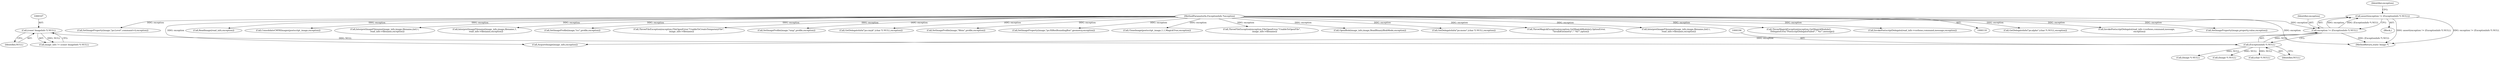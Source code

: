 digraph "0_ImageMagick6_35ccb468ee2dcbe8ce9cf1e2f1957acc27f54c34@API" {
"1000190" [label="(Call,assert(exception != (ExceptionInfo *) NULL))"];
"1000191" [label="(Call,exception != (ExceptionInfo *) NULL)"];
"1000120" [label="(MethodParameterIn,ExceptionInfo *exception)"];
"1000193" [label="(Call,(ExceptionInfo *) NULL)"];
"1000166" [label="(Call,(const ImageInfo *) NULL)"];
"1000251" [label="(Call,(Image *) NULL)"];
"1001436" [label="(Call,GetDelegateInfo(\"ps:alpha\",(char *) NULL,exception))"];
"1000190" [label="(Call,assert(exception != (ExceptionInfo *) NULL))"];
"1001704" [label="(Call,InvokePostscriptDelegate(read_info->verbose,command,message,\n        exception))"];
"1000192" [label="(Identifier,exception)"];
"1000943" [label="(Call,SetImageProperty(image,property,value,exception))"];
"1000753" [label="(Call,SetImageProperty(image,\"ps:Level\",command+4,exception))"];
"1001803" [label="(Call,ReadImage(read_info,exception))"];
"1001874" [label="(Call,ConsolidateCMYKImages(postscript_image,exception))"];
"1001737" [label="(Call,InterpretImageFilename(image_info,image,filename,(int) i,\n        read_info->filename,exception))"];
"1000121" [label="(Block,)"];
"1001675" [label="(Call,InterpretImageFilename(image_info,image,filename,1,\n    read_info->filename,exception))"];
"1002037" [label="(Call,SetImageProfile(image,\"icc\",profile,exception))"];
"1000204" [label="(Call,AcquireImage(image_info,exception))"];
"1000168" [label="(Identifier,NULL)"];
"1000224" [label="(Call,(Image *) NULL)"];
"1002115" [label="(Call,SetImageProfile(image,\"8bim\",profile,exception))"];
"1001139" [label="(Call,SetImageProperty(image,\"ps:HiResBoundingBox\",geometry,exception))"];
"1000164" [label="(Call,image_info != (const ImageInfo *) NULL)"];
"1002262" [label="(Call,CloneImage(postscript_image,1,1,MagickTrue,exception))"];
"1001337" [label="(Call,ThrowFileException(exception,FileOpenError,\"UnableToOpenFile\",\n        image_info->filename))"];
"1000199" [label="(Identifier,exception)"];
"1000166" [label="(Call,(const ImageInfo *) NULL)"];
"1000191" [label="(Call,exception != (ExceptionInfo *) NULL)"];
"1000209" [label="(Call,OpenBlob(image_info,image,ReadBinaryBlobMode,exception))"];
"1001414" [label="(Call,GetDelegateInfo(\"ps:mono\",(char *) NULL,exception))"];
"1001243" [label="(Call,ThrowMagickException(exception,GetMagickModule(),OptionError,\n             \"InvalidGeometry\",\"`%s'\",option))"];
"1001772" [label="(Call,InterpretImageFilename(image_info,image,filename,(int) i,\n        read_info->filename,exception))"];
"1000488" [label="(Call,(char *) NULL)"];
"1000239" [label="(Call,ThrowFileException(exception,FileOpenError,\"UnableToCreateTemporaryFile\",\n        image_info->filename))"];
"1002224" [label="(Call,SetImageProfile(image,\"xmp\",profile,exception))"];
"1000195" [label="(Identifier,NULL)"];
"1000120" [label="(MethodParameterIn,ExceptionInfo *exception)"];
"1001427" [label="(Call,GetDelegateInfo(\"ps:cmyk\",(char *) NULL,exception))"];
"1001847" [label="(Call,ThrowMagickException(exception,GetMagickModule(),\n          DelegateError,\"PostscriptDelegateFailed\",\"`%s'\",message))"];
"1000193" [label="(Call,(ExceptionInfo *) NULL)"];
"1002380" [label="(MethodReturn,static Image *)"];
"1001666" [label="(Call,InvokePostscriptDelegate(read_info->verbose,command,message,exception))"];
"1000190" -> "1000121"  [label="AST: "];
"1000190" -> "1000191"  [label="CFG: "];
"1000191" -> "1000190"  [label="AST: "];
"1000199" -> "1000190"  [label="CFG: "];
"1000190" -> "1002380"  [label="DDG: assert(exception != (ExceptionInfo *) NULL)"];
"1000190" -> "1002380"  [label="DDG: exception != (ExceptionInfo *) NULL"];
"1000191" -> "1000190"  [label="DDG: exception"];
"1000191" -> "1000190"  [label="DDG: (ExceptionInfo *) NULL"];
"1000191" -> "1000193"  [label="CFG: "];
"1000192" -> "1000191"  [label="AST: "];
"1000193" -> "1000191"  [label="AST: "];
"1000191" -> "1002380"  [label="DDG: (ExceptionInfo *) NULL"];
"1000120" -> "1000191"  [label="DDG: exception"];
"1000193" -> "1000191"  [label="DDG: NULL"];
"1000191" -> "1000204"  [label="DDG: exception"];
"1000120" -> "1000118"  [label="AST: "];
"1000120" -> "1002380"  [label="DDG: exception"];
"1000120" -> "1000204"  [label="DDG: exception"];
"1000120" -> "1000209"  [label="DDG: exception"];
"1000120" -> "1000239"  [label="DDG: exception"];
"1000120" -> "1000753"  [label="DDG: exception"];
"1000120" -> "1000943"  [label="DDG: exception"];
"1000120" -> "1001139"  [label="DDG: exception"];
"1000120" -> "1001243"  [label="DDG: exception"];
"1000120" -> "1001337"  [label="DDG: exception"];
"1000120" -> "1001414"  [label="DDG: exception"];
"1000120" -> "1001427"  [label="DDG: exception"];
"1000120" -> "1001436"  [label="DDG: exception"];
"1000120" -> "1001666"  [label="DDG: exception"];
"1000120" -> "1001675"  [label="DDG: exception"];
"1000120" -> "1001704"  [label="DDG: exception"];
"1000120" -> "1001737"  [label="DDG: exception"];
"1000120" -> "1001772"  [label="DDG: exception"];
"1000120" -> "1001803"  [label="DDG: exception"];
"1000120" -> "1001847"  [label="DDG: exception"];
"1000120" -> "1001874"  [label="DDG: exception"];
"1000120" -> "1002037"  [label="DDG: exception"];
"1000120" -> "1002115"  [label="DDG: exception"];
"1000120" -> "1002224"  [label="DDG: exception"];
"1000120" -> "1002262"  [label="DDG: exception"];
"1000193" -> "1000195"  [label="CFG: "];
"1000194" -> "1000193"  [label="AST: "];
"1000195" -> "1000193"  [label="AST: "];
"1000166" -> "1000193"  [label="DDG: NULL"];
"1000193" -> "1000224"  [label="DDG: NULL"];
"1000193" -> "1000251"  [label="DDG: NULL"];
"1000193" -> "1000488"  [label="DDG: NULL"];
"1000166" -> "1000164"  [label="AST: "];
"1000166" -> "1000168"  [label="CFG: "];
"1000167" -> "1000166"  [label="AST: "];
"1000168" -> "1000166"  [label="AST: "];
"1000164" -> "1000166"  [label="CFG: "];
"1000166" -> "1000164"  [label="DDG: NULL"];
}

